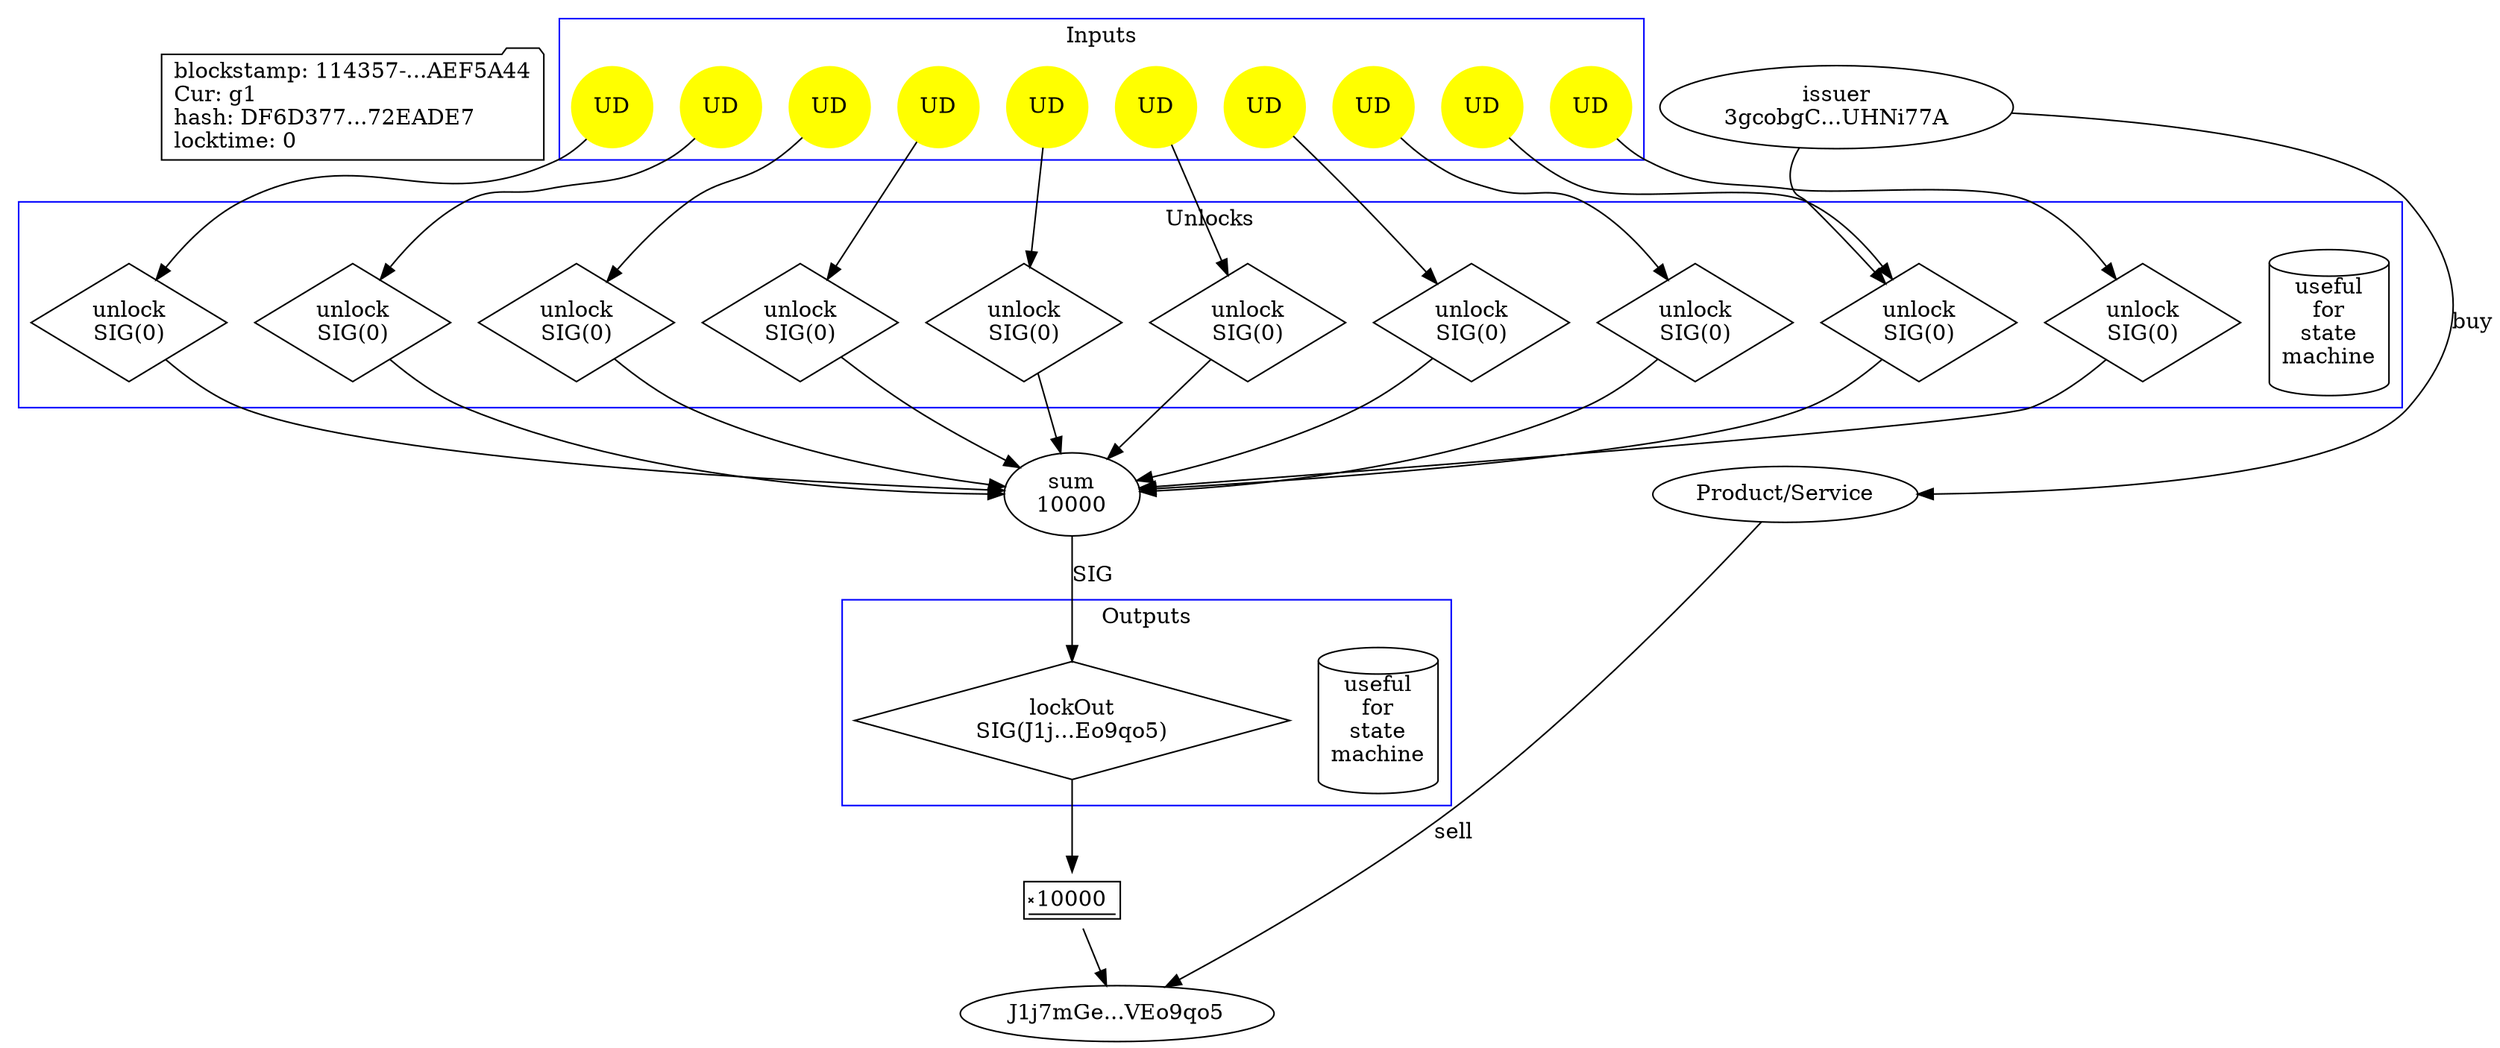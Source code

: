 digraph{
	graph [rankdir=TB];
	info [labeljust=l, shape=folder, label="blockstamp: 114357-...AEF5A44\lCur: g1\lhash: DF6D377...72EADE7\llocktime: 0\l", URL="/graphviz/svg/block/114357"];
	good [label="Product/Service\n"];
	sum [label="sum\n10000"];
	{rank = same; good; sum;}

	subgraph cluster_inputs{
		label="Inputs";
		color=blue;
		labelloc=t;
		input2034746041 [label="UD", URL="/graphviz/svg/block/49848", shape=circle, color=yellow, style=filled];
		input703115653 [label="UD", URL="/graphviz/svg/block/50133", shape=circle, color=yellow, style=filled];
		input1128121568 [label="UD", URL="/graphviz/svg/block/50414", shape=circle, color=yellow, style=filled];
		input770493256 [label="UD", URL="/graphviz/svg/block/50687", shape=circle, color=yellow, style=filled];
		input1786353222 [label="UD", URL="/graphviz/svg/block/50999", shape=circle, color=yellow, style=filled];
		input108099093 [label="UD", URL="/graphviz/svg/block/51251", shape=circle, color=yellow, style=filled];
		input734443775 [label="UD", URL="/graphviz/svg/block/51542", shape=circle, color=yellow, style=filled];
		input1614512196 [label="UD", URL="/graphviz/svg/block/51799", shape=circle, color=yellow, style=filled];
		input1188487587 [label="UD", URL="/graphviz/svg/block/52114", shape=circle, color=yellow, style=filled];
		input1260058290 [label="UD", URL="/graphviz/svg/block/52389", shape=circle, color=yellow, style=filled];
	}

	subgraph cluster_unlocks{
		label="Unlocks";
		color=blue;
		labelloc=t;
		dbu [label="useful\nfor\nstate\nmachine", shape=cylinder];
		unlock337017703 [label="unlock\nSIG(0)", shape=diamond];
		input2034746041 -> unlock337017703 ;
		unlock1550209975 [label="unlock\nSIG(0)", shape=diamond];
		input703115653 -> unlock1550209975 ;
		unlock376558954 [label="unlock\nSIG(0)", shape=diamond];
		input1128121568 -> unlock376558954 ;
		unlock1436558710 [label="unlock\nSIG(0)", shape=diamond];
		input770493256 -> unlock1436558710 ;
		unlock1925882342 [label="unlock\nSIG(0)", shape=diamond];
		input1786353222 -> unlock1925882342 ;
		unlock476032995 [label="unlock\nSIG(0)", shape=diamond];
		input108099093 -> unlock476032995 ;
		unlock69067655 [label="unlock\nSIG(0)", shape=diamond];
		input734443775 -> unlock69067655 ;
		unlock1354956263 [label="unlock\nSIG(0)", shape=diamond];
		input1614512196 -> unlock1354956263 ;
		unlock2007016328 [label="unlock\nSIG(0)", shape=diamond];
		input1188487587 -> unlock2007016328 ;
		unlock383855144 [label="unlock\nSIG(0)", shape=diamond];
		input1260058290 -> unlock383855144 ;
	}

		unlock337017703 -> sum ;
		unlock1550209975 -> sum ;
		unlock376558954 -> sum ;
		unlock1436558710 -> sum ;
		unlock1925882342 -> sum ;
		unlock476032995 -> sum ;
		unlock69067655 -> sum ;
		unlock1354956263 -> sum ;
		unlock2007016328 -> sum ;
		unlock383855144 -> sum ;

	subgraph cluster_outputs{
		label="Outputs";
		color=blue;
		labelloc=t;
		dbo [label="useful\nfor\nstate\nmachine", shape=cylinder];
		lockOut1211063564 [label="lockOut\nSIG(J1j...Eo9qo5)", shape=diamond];
	}
		amountOut1211063564 [label="10000", shape=signature];
		sum -> lockOut1211063564 [label="SIG",weight=10];
		_destJ1j7mGe5TaQ8fvr3xhdUVDWGWKttpeF2dqYMdVEo9qo5 [label="J1j7mGe...VEo9qo5", weight=0];
		amountOut1211063564 -> _destJ1j7mGe5TaQ8fvr3xhdUVDWGWKttpeF2dqYMdVEo9qo5 [weight=0];
		good -> _destJ1j7mGe5TaQ8fvr3xhdUVDWGWKttpeF2dqYMdVEo9qo5[label="sell", weight=0];
		lockOut1211063564 -> amountOut1211063564;
	_3gcobgCjDvnAhHniwFWQ6feXvf5vSmYjASuRuUHNi77A [label="issuer\n3gcobgC...UHNi77A"];
	_3gcobgCjDvnAhHniwFWQ6feXvf5vSmYjASuRuUHNi77A -> unlock337017703 [weight=0];
	_3gcobgCjDvnAhHniwFWQ6feXvf5vSmYjASuRuUHNi77A -> good [label="buy", weight=0];

}
